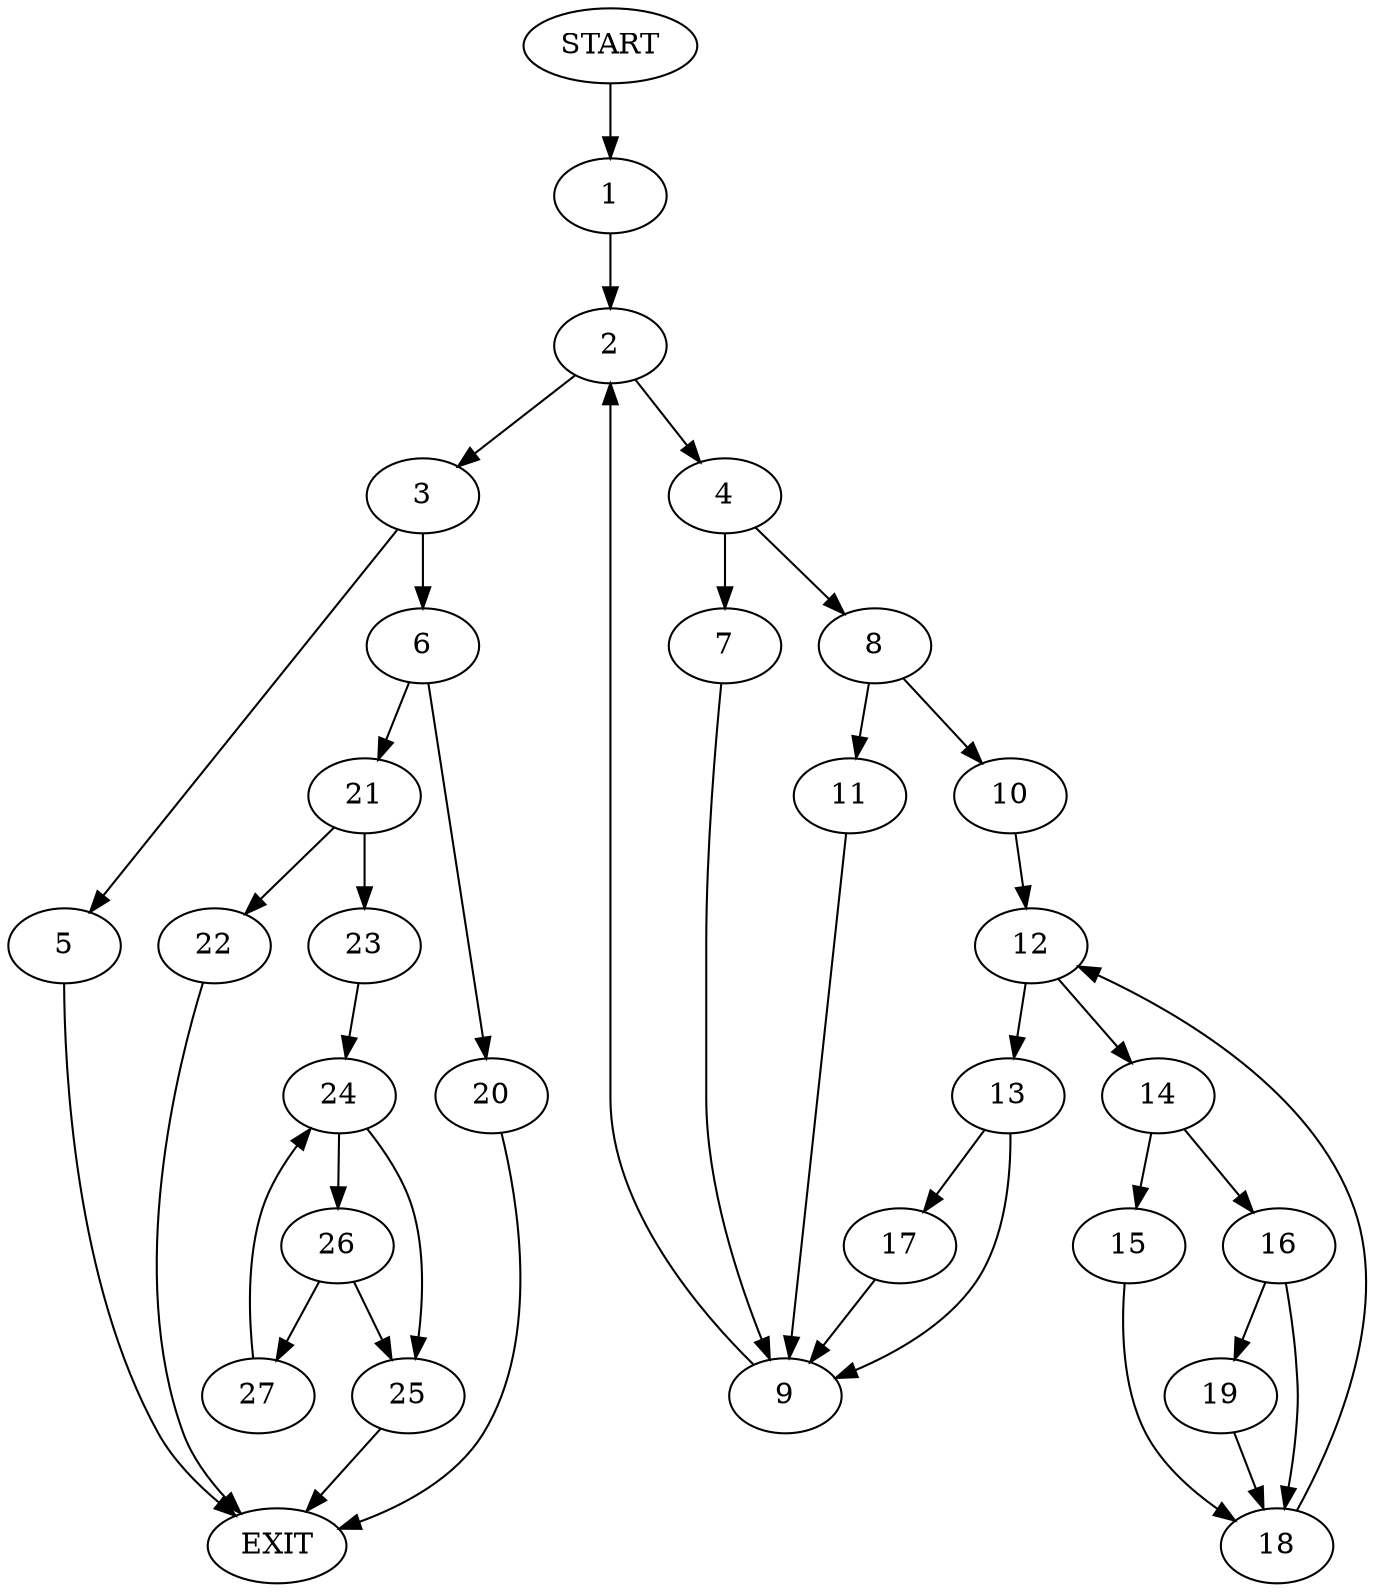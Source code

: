 digraph {
0 [label="START"]
28 [label="EXIT"]
0 -> 1
1 -> 2
2 -> 3
2 -> 4
3 -> 5
3 -> 6
4 -> 7
4 -> 8
7 -> 9
8 -> 10
8 -> 11
9 -> 2
10 -> 12
11 -> 9
12 -> 13
12 -> 14
14 -> 15
14 -> 16
13 -> 9
13 -> 17
16 -> 18
16 -> 19
15 -> 18
18 -> 12
19 -> 18
17 -> 9
5 -> 28
6 -> 20
6 -> 21
20 -> 28
21 -> 22
21 -> 23
23 -> 24
22 -> 28
24 -> 25
24 -> 26
26 -> 25
26 -> 27
25 -> 28
27 -> 24
}
